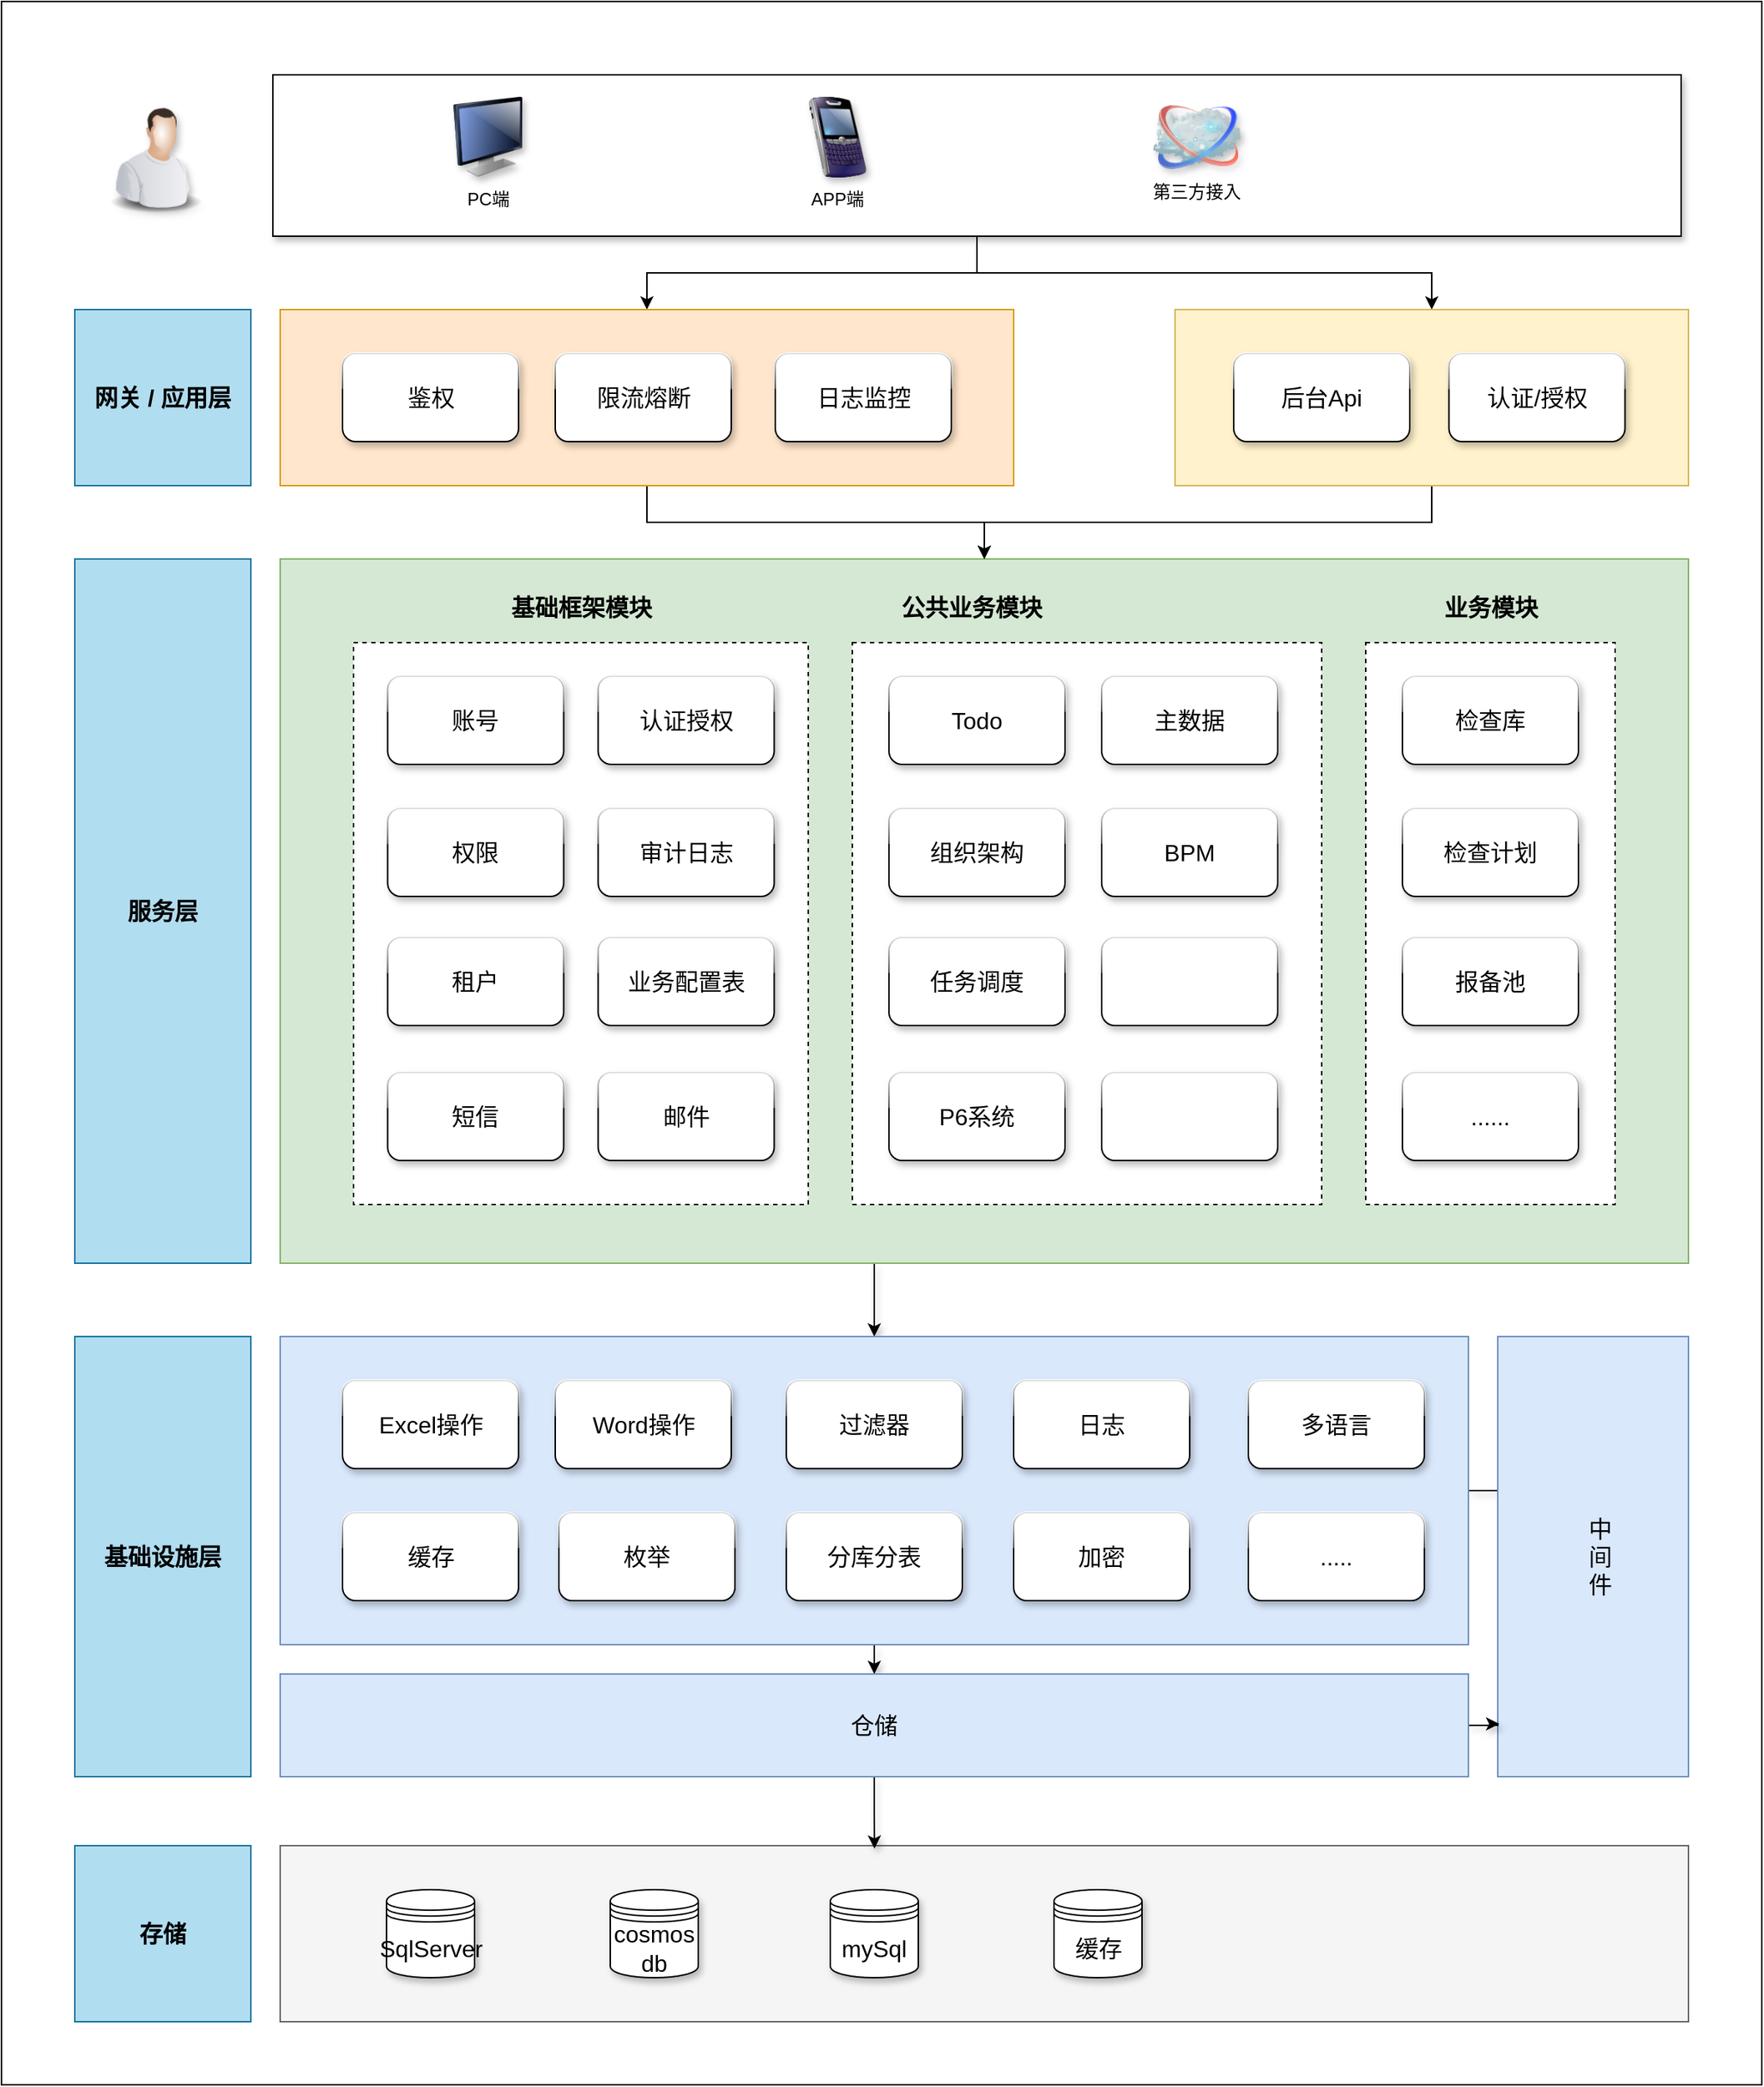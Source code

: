 <mxfile version="14.5.6" type="github">
  <diagram id="t3G-pzk_SLEKTdY6DC6B" name="第 1 页">
    <mxGraphModel dx="1422" dy="762" grid="1" gridSize="10" guides="1" tooltips="1" connect="1" arrows="1" fold="1" page="1" pageScale="1" pageWidth="827" pageHeight="1169" math="0" shadow="0">
      <root>
        <mxCell id="0" />
        <mxCell id="1" parent="0" />
        <mxCell id="U6J5OQ7OiZoA_9P3ea45-144" value="" style="rounded=0;whiteSpace=wrap;html=1;shadow=0;glass=0;sketch=0;strokeWidth=1;fontSize=16;" parent="1" vertex="1">
          <mxGeometry x="250" y="220" width="1200" height="1420" as="geometry" />
        </mxCell>
        <mxCell id="o2Ne5mCiSdssdzf63n3L-4" style="edgeStyle=orthogonalEdgeStyle;rounded=0;orthogonalLoop=1;jettySize=auto;html=1;entryX=0.5;entryY=0;entryDx=0;entryDy=0;" parent="1" source="U6J5OQ7OiZoA_9P3ea45-149" target="U6J5OQ7OiZoA_9P3ea45-127" edge="1">
          <mxGeometry relative="1" as="geometry" />
        </mxCell>
        <mxCell id="o2Ne5mCiSdssdzf63n3L-5" style="edgeStyle=orthogonalEdgeStyle;rounded=0;orthogonalLoop=1;jettySize=auto;html=1;" parent="1" source="U6J5OQ7OiZoA_9P3ea45-149" target="U6J5OQ7OiZoA_9P3ea45-120" edge="1">
          <mxGeometry relative="1" as="geometry" />
        </mxCell>
        <mxCell id="U6J5OQ7OiZoA_9P3ea45-149" value="" style="rounded=0;whiteSpace=wrap;html=1;shadow=1;glass=0;sketch=0;strokeWidth=1;fontSize=16;" parent="1" vertex="1">
          <mxGeometry x="435" y="270" width="960" height="110" as="geometry" />
        </mxCell>
        <mxCell id="U6J5OQ7OiZoA_9P3ea45-136" style="edgeStyle=orthogonalEdgeStyle;rounded=0;orthogonalLoop=1;jettySize=auto;html=1;entryX=0.5;entryY=0;entryDx=0;entryDy=0;shadow=1;fontSize=16;" parent="1" source="U6J5OQ7OiZoA_9P3ea45-7" target="U6J5OQ7OiZoA_9P3ea45-9" edge="1">
          <mxGeometry relative="1" as="geometry">
            <Array as="points">
              <mxPoint x="845" y="1110" />
              <mxPoint x="845" y="1110" />
            </Array>
          </mxGeometry>
        </mxCell>
        <mxCell id="U6J5OQ7OiZoA_9P3ea45-7" value="" style="rounded=0;whiteSpace=wrap;html=1;fontSize=16;fillColor=#d5e8d4;strokeColor=#82b366;" parent="1" vertex="1">
          <mxGeometry x="440" y="600" width="960" height="480" as="geometry" />
        </mxCell>
        <mxCell id="U6J5OQ7OiZoA_9P3ea45-60" value="" style="rounded=0;whiteSpace=wrap;html=1;dashed=1;fontSize=16;" parent="1" vertex="1">
          <mxGeometry x="490" y="657" width="310" height="383" as="geometry" />
        </mxCell>
        <mxCell id="U6J5OQ7OiZoA_9P3ea45-8" value="&lt;font style=&quot;vertical-align: inherit; font-size: 16px;&quot;&gt;&lt;font style=&quot;vertical-align: inherit; font-size: 16px;&quot;&gt;服务层&lt;/font&gt;&lt;/font&gt;" style="rounded=0;whiteSpace=wrap;html=1;fontStyle=1;fontSize=16;labelPosition=center;verticalLabelPosition=middle;align=center;verticalAlign=middle;horizontal=1;fillColor=#b1ddf0;strokeColor=#10739e;" parent="1" vertex="1">
          <mxGeometry x="300" y="600" width="120" height="480" as="geometry" />
        </mxCell>
        <mxCell id="U6J5OQ7OiZoA_9P3ea45-172" value="" style="edgeStyle=orthogonalEdgeStyle;rounded=0;orthogonalLoop=1;jettySize=auto;html=1;shadow=1;fontSize=16;" parent="1" source="U6J5OQ7OiZoA_9P3ea45-9" edge="1">
          <mxGeometry relative="1" as="geometry">
            <mxPoint x="1269" y="1235" as="targetPoint" />
            <Array as="points" />
          </mxGeometry>
        </mxCell>
        <mxCell id="U6J5OQ7OiZoA_9P3ea45-173" value="" style="edgeStyle=orthogonalEdgeStyle;rounded=0;orthogonalLoop=1;jettySize=auto;html=1;shadow=1;fontSize=16;entryX=0.5;entryY=0;entryDx=0;entryDy=0;" parent="1" source="U6J5OQ7OiZoA_9P3ea45-9" target="U6J5OQ7OiZoA_9P3ea45-155" edge="1">
          <mxGeometry relative="1" as="geometry" />
        </mxCell>
        <mxCell id="U6J5OQ7OiZoA_9P3ea45-9" value="" style="rounded=0;whiteSpace=wrap;html=1;fontSize=16;fillColor=#dae8fc;strokeColor=#6c8ebf;" parent="1" vertex="1">
          <mxGeometry x="440" y="1130" width="810" height="210" as="geometry" />
        </mxCell>
        <mxCell id="U6J5OQ7OiZoA_9P3ea45-10" value="&lt;font style=&quot;vertical-align: inherit; font-size: 16px;&quot;&gt;&lt;font style=&quot;vertical-align: inherit; font-size: 16px;&quot;&gt;基础设施层&lt;/font&gt;&lt;/font&gt;" style="rounded=0;whiteSpace=wrap;html=1;fontSize=16;fillColor=#b1ddf0;strokeColor=#10739e;fontStyle=1" parent="1" vertex="1">
          <mxGeometry x="300" y="1130" width="120" height="300" as="geometry" />
        </mxCell>
        <mxCell id="U6J5OQ7OiZoA_9P3ea45-11" value="&lt;font style=&quot;vertical-align: inherit; font-size: 16px;&quot;&gt;&lt;font style=&quot;vertical-align: inherit; font-size: 16px;&quot;&gt;&lt;font style=&quot;vertical-align: inherit; font-size: 16px;&quot;&gt;&lt;font style=&quot;vertical-align: inherit; font-size: 16px;&quot;&gt;&lt;font style=&quot;vertical-align: inherit; font-size: 16px;&quot;&gt;&lt;font style=&quot;vertical-align: inherit; font-size: 16px;&quot;&gt;账号&lt;/font&gt;&lt;/font&gt;&lt;/font&gt;&lt;/font&gt;&lt;/font&gt;&lt;/font&gt;" style="rounded=1;whiteSpace=wrap;html=1;fontSize=16;shadow=1;glass=1;" parent="1" vertex="1">
          <mxGeometry x="513.25" y="680" width="120" height="60" as="geometry" />
        </mxCell>
        <mxCell id="U6J5OQ7OiZoA_9P3ea45-12" value="&lt;font style=&quot;vertical-align: inherit; font-size: 16px;&quot;&gt;&lt;font style=&quot;vertical-align: inherit; font-size: 16px;&quot;&gt;&lt;font style=&quot;vertical-align: inherit; font-size: 16px;&quot;&gt;&lt;font style=&quot;vertical-align: inherit; font-size: 16px;&quot;&gt;认证授权&lt;/font&gt;&lt;/font&gt;&lt;/font&gt;&lt;/font&gt;" style="rounded=1;whiteSpace=wrap;html=1;fontSize=16;shadow=1;glass=1;" parent="1" vertex="1">
          <mxGeometry x="656.75" y="680" width="120" height="60" as="geometry" />
        </mxCell>
        <mxCell id="U6J5OQ7OiZoA_9P3ea45-13" value="&lt;font style=&quot;vertical-align: inherit; font-size: 16px;&quot;&gt;&lt;font style=&quot;vertical-align: inherit; font-size: 16px;&quot;&gt;权限&lt;/font&gt;&lt;/font&gt;" style="rounded=1;whiteSpace=wrap;html=1;fontSize=16;shadow=1;glass=1;" parent="1" vertex="1">
          <mxGeometry x="513.25" y="770" width="120" height="60" as="geometry" />
        </mxCell>
        <mxCell id="U6J5OQ7OiZoA_9P3ea45-61" value="&lt;font style=&quot;vertical-align: inherit ; font-size: 16px&quot;&gt;&lt;font style=&quot;vertical-align: inherit ; font-size: 16px&quot;&gt;基础框架模块&lt;/font&gt;&lt;/font&gt;" style="text;html=1;align=center;verticalAlign=middle;whiteSpace=wrap;rounded=0;fontStyle=1;fontSize=16;" parent="1" vertex="1">
          <mxGeometry x="583.75" y="623" width="122.5" height="20" as="geometry" />
        </mxCell>
        <mxCell id="U6J5OQ7OiZoA_9P3ea45-62" value="" style="rounded=0;whiteSpace=wrap;html=1;dashed=1;fontSize=16;" parent="1" vertex="1">
          <mxGeometry x="830" y="657" width="320" height="383" as="geometry" />
        </mxCell>
        <mxCell id="U6J5OQ7OiZoA_9P3ea45-63" value="&lt;font style=&quot;vertical-align: inherit; font-size: 16px;&quot;&gt;&lt;font style=&quot;vertical-align: inherit; font-size: 16px;&quot;&gt;&lt;font style=&quot;vertical-align: inherit; font-size: 16px;&quot;&gt;&lt;font style=&quot;vertical-align: inherit; font-size: 16px;&quot;&gt;&lt;font style=&quot;vertical-align: inherit; font-size: 16px;&quot;&gt;&lt;font style=&quot;vertical-align: inherit; font-size: 16px;&quot;&gt;&lt;font style=&quot;vertical-align: inherit; font-size: 16px;&quot;&gt;&lt;font style=&quot;vertical-align: inherit; font-size: 16px;&quot;&gt;Todo&lt;/font&gt;&lt;/font&gt;&lt;/font&gt;&lt;/font&gt;&lt;/font&gt;&lt;/font&gt;&lt;/font&gt;&lt;/font&gt;" style="rounded=1;whiteSpace=wrap;html=1;fontSize=16;shadow=1;glass=1;" parent="1" vertex="1">
          <mxGeometry x="855" y="680" width="120" height="60" as="geometry" />
        </mxCell>
        <mxCell id="U6J5OQ7OiZoA_9P3ea45-64" value="&lt;font style=&quot;vertical-align: inherit; font-size: 16px;&quot;&gt;&lt;font style=&quot;vertical-align: inherit; font-size: 16px;&quot;&gt;&lt;font style=&quot;vertical-align: inherit; font-size: 16px;&quot;&gt;&lt;font style=&quot;vertical-align: inherit; font-size: 16px;&quot;&gt;组织架构&lt;/font&gt;&lt;/font&gt;&lt;/font&gt;&lt;/font&gt;" style="rounded=1;whiteSpace=wrap;html=1;fontSize=16;shadow=1;glass=1;" parent="1" vertex="1">
          <mxGeometry x="855" y="770" width="120" height="60" as="geometry" />
        </mxCell>
        <mxCell id="U6J5OQ7OiZoA_9P3ea45-65" value="任务调度" style="rounded=1;whiteSpace=wrap;html=1;fontSize=16;shadow=1;glass=1;" parent="1" vertex="1">
          <mxGeometry x="855" y="858" width="120" height="60" as="geometry" />
        </mxCell>
        <mxCell id="U6J5OQ7OiZoA_9P3ea45-66" value="公共业务模块" style="text;html=1;align=center;verticalAlign=middle;whiteSpace=wrap;rounded=0;fontStyle=1;fontSize=16;" parent="1" vertex="1">
          <mxGeometry x="855" y="623" width="112.5" height="20" as="geometry" />
        </mxCell>
        <mxCell id="U6J5OQ7OiZoA_9P3ea45-67" value="" style="rounded=0;whiteSpace=wrap;html=1;dashed=1;fontSize=16;" parent="1" vertex="1">
          <mxGeometry x="1180" y="657" width="170" height="383" as="geometry" />
        </mxCell>
        <mxCell id="U6J5OQ7OiZoA_9P3ea45-68" value="&lt;font style=&quot;vertical-align: inherit; font-size: 16px;&quot;&gt;&lt;font style=&quot;vertical-align: inherit; font-size: 16px;&quot;&gt;&lt;font style=&quot;vertical-align: inherit; font-size: 16px;&quot;&gt;&lt;font style=&quot;vertical-align: inherit; font-size: 16px;&quot;&gt;&lt;font style=&quot;vertical-align: inherit; font-size: 16px;&quot;&gt;&lt;font style=&quot;vertical-align: inherit; font-size: 16px;&quot;&gt;&lt;font style=&quot;vertical-align: inherit; font-size: 16px;&quot;&gt;&lt;font style=&quot;vertical-align: inherit; font-size: 16px;&quot;&gt;检查库&lt;/font&gt;&lt;/font&gt;&lt;/font&gt;&lt;/font&gt;&lt;/font&gt;&lt;/font&gt;&lt;/font&gt;&lt;/font&gt;" style="rounded=1;whiteSpace=wrap;html=1;fontSize=16;shadow=1;glass=1;" parent="1" vertex="1">
          <mxGeometry x="1205" y="680" width="120" height="60" as="geometry" />
        </mxCell>
        <mxCell id="U6J5OQ7OiZoA_9P3ea45-69" value="&lt;font style=&quot;vertical-align: inherit; font-size: 16px;&quot;&gt;&lt;font style=&quot;vertical-align: inherit; font-size: 16px;&quot;&gt;&lt;font style=&quot;vertical-align: inherit; font-size: 16px;&quot;&gt;&lt;font style=&quot;vertical-align: inherit; font-size: 16px;&quot;&gt;检查计划&lt;/font&gt;&lt;/font&gt;&lt;/font&gt;&lt;/font&gt;" style="rounded=1;whiteSpace=wrap;html=1;fontSize=16;shadow=1;glass=1;" parent="1" vertex="1">
          <mxGeometry x="1205" y="770" width="120" height="60" as="geometry" />
        </mxCell>
        <mxCell id="U6J5OQ7OiZoA_9P3ea45-70" value="报备池" style="rounded=1;whiteSpace=wrap;html=1;fontSize=16;shadow=1;glass=1;" parent="1" vertex="1">
          <mxGeometry x="1205" y="858" width="120" height="60" as="geometry" />
        </mxCell>
        <mxCell id="U6J5OQ7OiZoA_9P3ea45-71" value="业务模块" style="text;html=1;align=center;verticalAlign=middle;whiteSpace=wrap;rounded=0;fontStyle=1;fontSize=16;" parent="1" vertex="1">
          <mxGeometry x="1208.75" y="623" width="112.5" height="20" as="geometry" />
        </mxCell>
        <mxCell id="U6J5OQ7OiZoA_9P3ea45-72" value="&lt;font style=&quot;vertical-align: inherit; font-size: 16px;&quot;&gt;&lt;font style=&quot;vertical-align: inherit; font-size: 16px;&quot;&gt;Excel操作&lt;/font&gt;&lt;/font&gt;" style="rounded=1;whiteSpace=wrap;html=1;fontSize=16;shadow=1;glass=1;" parent="1" vertex="1">
          <mxGeometry x="482.5" y="1160" width="120" height="60" as="geometry" />
        </mxCell>
        <mxCell id="U6J5OQ7OiZoA_9P3ea45-73" value="&lt;font style=&quot;vertical-align: inherit; font-size: 16px;&quot;&gt;&lt;font style=&quot;vertical-align: inherit; font-size: 16px;&quot;&gt;Word操作&lt;/font&gt;&lt;/font&gt;" style="rounded=1;whiteSpace=wrap;html=1;fontSize=16;shadow=1;glass=1;" parent="1" vertex="1">
          <mxGeometry x="627.5" y="1160" width="120" height="60" as="geometry" />
        </mxCell>
        <mxCell id="U6J5OQ7OiZoA_9P3ea45-75" value="&lt;font style=&quot;vertical-align: inherit; font-size: 16px;&quot;&gt;&lt;font style=&quot;vertical-align: inherit; font-size: 16px;&quot;&gt;加密&lt;/font&gt;&lt;/font&gt;" style="rounded=1;whiteSpace=wrap;html=1;fontSize=16;shadow=1;glass=1;" parent="1" vertex="1">
          <mxGeometry x="940" y="1250" width="120" height="60" as="geometry" />
        </mxCell>
        <mxCell id="U6J5OQ7OiZoA_9P3ea45-76" value="&lt;font style=&quot;vertical-align: inherit ; font-size: 16px&quot;&gt;&lt;font style=&quot;vertical-align: inherit ; font-size: 16px&quot;&gt;日志&lt;/font&gt;&lt;/font&gt;" style="rounded=1;whiteSpace=wrap;html=1;fontSize=16;shadow=1;glass=1;" parent="1" vertex="1">
          <mxGeometry x="940" y="1160" width="120" height="60" as="geometry" />
        </mxCell>
        <mxCell id="U6J5OQ7OiZoA_9P3ea45-77" value="&lt;font style=&quot;vertical-align: inherit ; font-size: 16px&quot;&gt;&lt;font style=&quot;vertical-align: inherit ; font-size: 16px&quot;&gt;缓存&lt;/font&gt;&lt;/font&gt;" style="rounded=1;whiteSpace=wrap;html=1;fontSize=16;shadow=1;glass=1;" parent="1" vertex="1">
          <mxGeometry x="482.5" y="1250" width="120" height="60" as="geometry" />
        </mxCell>
        <mxCell id="U6J5OQ7OiZoA_9P3ea45-79" value="&lt;font style=&quot;vertical-align: inherit ; font-size: 16px&quot;&gt;&lt;font style=&quot;vertical-align: inherit ; font-size: 16px&quot;&gt;分库分表&lt;/font&gt;&lt;/font&gt;" style="rounded=1;whiteSpace=wrap;html=1;fontSize=16;shadow=1;glass=1;" parent="1" vertex="1">
          <mxGeometry x="785" y="1250" width="120" height="60" as="geometry" />
        </mxCell>
        <mxCell id="U6J5OQ7OiZoA_9P3ea45-80" value="审计日志" style="rounded=1;whiteSpace=wrap;html=1;fontSize=16;shadow=1;glass=1;" parent="1" vertex="1">
          <mxGeometry x="656.75" y="770" width="120" height="60" as="geometry" />
        </mxCell>
        <mxCell id="U6J5OQ7OiZoA_9P3ea45-81" value="租户" style="rounded=1;whiteSpace=wrap;html=1;fontSize=16;shadow=1;glass=1;" parent="1" vertex="1">
          <mxGeometry x="513.25" y="858" width="120" height="60" as="geometry" />
        </mxCell>
        <mxCell id="U6J5OQ7OiZoA_9P3ea45-83" value="业务配置表" style="rounded=1;whiteSpace=wrap;html=1;fontSize=16;shadow=1;glass=1;" parent="1" vertex="1">
          <mxGeometry x="656.75" y="858" width="120" height="60" as="geometry" />
        </mxCell>
        <mxCell id="U6J5OQ7OiZoA_9P3ea45-84" value="&lt;span&gt;短信&lt;/span&gt;" style="rounded=1;whiteSpace=wrap;html=1;fontSize=16;shadow=1;glass=1;" parent="1" vertex="1">
          <mxGeometry x="513.25" y="950" width="120" height="60" as="geometry" />
        </mxCell>
        <mxCell id="U6J5OQ7OiZoA_9P3ea45-85" value="邮件" style="rounded=1;whiteSpace=wrap;html=1;fontSize=16;shadow=1;glass=1;" parent="1" vertex="1">
          <mxGeometry x="656.75" y="950" width="120" height="60" as="geometry" />
        </mxCell>
        <mxCell id="U6J5OQ7OiZoA_9P3ea45-86" value="P6系统" style="rounded=1;whiteSpace=wrap;html=1;fontSize=16;shadow=1;glass=1;" parent="1" vertex="1">
          <mxGeometry x="855" y="950" width="120" height="60" as="geometry" />
        </mxCell>
        <mxCell id="U6J5OQ7OiZoA_9P3ea45-87" value="......" style="rounded=1;whiteSpace=wrap;html=1;fontSize=16;shadow=1;glass=1;" parent="1" vertex="1">
          <mxGeometry x="1205" y="950" width="120" height="60" as="geometry" />
        </mxCell>
        <mxCell id="U6J5OQ7OiZoA_9P3ea45-102" value="枚举" style="rounded=1;whiteSpace=wrap;html=1;fontSize=16;shadow=1;glass=1;" parent="1" vertex="1">
          <mxGeometry x="630" y="1250" width="120" height="60" as="geometry" />
        </mxCell>
        <mxCell id="U6J5OQ7OiZoA_9P3ea45-103" value="过滤器" style="rounded=1;whiteSpace=wrap;html=1;fontSize=16;shadow=1;glass=1;" parent="1" vertex="1">
          <mxGeometry x="785" y="1160" width="120" height="60" as="geometry" />
        </mxCell>
        <mxCell id="U6J5OQ7OiZoA_9P3ea45-105" value="" style="rounded=0;whiteSpace=wrap;html=1;fontSize=16;fillColor=#f5f5f5;strokeColor=#666666;fontColor=#333333;" parent="1" vertex="1">
          <mxGeometry x="440" y="1477" width="960" height="120" as="geometry" />
        </mxCell>
        <mxCell id="U6J5OQ7OiZoA_9P3ea45-106" value="&lt;font style=&quot;vertical-align: inherit ; font-size: 16px&quot;&gt;&lt;font style=&quot;vertical-align: inherit ; font-size: 16px&quot;&gt;存储&lt;/font&gt;&lt;/font&gt;" style="rounded=0;whiteSpace=wrap;html=1;fontSize=16;fillColor=#b1ddf0;strokeColor=#10739e;fontStyle=1" parent="1" vertex="1">
          <mxGeometry x="300" y="1477" width="120" height="120" as="geometry" />
        </mxCell>
        <mxCell id="U6J5OQ7OiZoA_9P3ea45-117" value="SqlServer" style="shape=datastore;whiteSpace=wrap;html=1;shadow=1;glass=1;sketch=0;strokeWidth=1;fontSize=16;" parent="1" vertex="1">
          <mxGeometry x="512.5" y="1507" width="60" height="60" as="geometry" />
        </mxCell>
        <mxCell id="U6J5OQ7OiZoA_9P3ea45-118" value="cosmos db" style="shape=datastore;whiteSpace=wrap;html=1;shadow=1;glass=1;sketch=0;strokeWidth=1;fontSize=16;" parent="1" vertex="1">
          <mxGeometry x="665" y="1507" width="60" height="60" as="geometry" />
        </mxCell>
        <mxCell id="U6J5OQ7OiZoA_9P3ea45-119" value="mySql" style="shape=datastore;whiteSpace=wrap;html=1;shadow=1;glass=1;sketch=0;strokeWidth=1;fontSize=16;" parent="1" vertex="1">
          <mxGeometry x="815" y="1507" width="60" height="60" as="geometry" />
        </mxCell>
        <mxCell id="o2Ne5mCiSdssdzf63n3L-6" style="edgeStyle=orthogonalEdgeStyle;rounded=0;orthogonalLoop=1;jettySize=auto;html=1;" parent="1" source="U6J5OQ7OiZoA_9P3ea45-120" target="U6J5OQ7OiZoA_9P3ea45-7" edge="1">
          <mxGeometry relative="1" as="geometry" />
        </mxCell>
        <mxCell id="U6J5OQ7OiZoA_9P3ea45-120" value="" style="rounded=0;whiteSpace=wrap;html=1;fontSize=16;fillColor=#fff2cc;strokeColor=#d6b656;" parent="1" vertex="1">
          <mxGeometry x="1050" y="430" width="350" height="120" as="geometry" />
        </mxCell>
        <mxCell id="U6J5OQ7OiZoA_9P3ea45-121" value="网关 / 应用层" style="rounded=0;whiteSpace=wrap;html=1;fontSize=16;fillColor=#b1ddf0;strokeColor=#10739e;fontStyle=1" parent="1" vertex="1">
          <mxGeometry x="300" y="430" width="120" height="120" as="geometry" />
        </mxCell>
        <mxCell id="U6J5OQ7OiZoA_9P3ea45-122" value="&lt;font style=&quot;vertical-align: inherit ; font-size: 16px&quot;&gt;&lt;font style=&quot;vertical-align: inherit ; font-size: 16px&quot;&gt;后台Api&lt;/font&gt;&lt;/font&gt;" style="rounded=1;whiteSpace=wrap;html=1;fontSize=16;shadow=1;glass=1;" parent="1" vertex="1">
          <mxGeometry x="1090" y="460" width="120" height="60" as="geometry" />
        </mxCell>
        <mxCell id="U6J5OQ7OiZoA_9P3ea45-125" value="&lt;font style=&quot;vertical-align: inherit ; font-size: 16px&quot;&gt;&lt;font style=&quot;vertical-align: inherit ; font-size: 16px&quot;&gt;认证/&lt;/font&gt;&lt;/font&gt;授权" style="rounded=1;whiteSpace=wrap;html=1;fontSize=16;shadow=1;glass=1;" parent="1" vertex="1">
          <mxGeometry x="1236.75" y="460" width="120" height="60" as="geometry" />
        </mxCell>
        <mxCell id="o2Ne5mCiSdssdzf63n3L-7" style="edgeStyle=orthogonalEdgeStyle;rounded=0;orthogonalLoop=1;jettySize=auto;html=1;entryX=0.5;entryY=0;entryDx=0;entryDy=0;" parent="1" source="U6J5OQ7OiZoA_9P3ea45-127" target="U6J5OQ7OiZoA_9P3ea45-7" edge="1">
          <mxGeometry relative="1" as="geometry" />
        </mxCell>
        <mxCell id="U6J5OQ7OiZoA_9P3ea45-127" value="" style="rounded=0;whiteSpace=wrap;html=1;fontSize=16;fillColor=#ffe6cc;strokeColor=#d79b00;" parent="1" vertex="1">
          <mxGeometry x="440" y="430" width="500" height="120" as="geometry" />
        </mxCell>
        <mxCell id="U6J5OQ7OiZoA_9P3ea45-129" value="&lt;font style=&quot;vertical-align: inherit ; font-size: 16px&quot;&gt;&lt;font style=&quot;vertical-align: inherit ; font-size: 16px&quot;&gt;鉴权&lt;/font&gt;&lt;/font&gt;" style="rounded=1;whiteSpace=wrap;html=1;fontSize=16;shadow=1;glass=1;" parent="1" vertex="1">
          <mxGeometry x="482.5" y="460" width="120" height="60" as="geometry" />
        </mxCell>
        <mxCell id="U6J5OQ7OiZoA_9P3ea45-130" value="&lt;font style=&quot;vertical-align: inherit ; font-size: 16px&quot;&gt;&lt;font style=&quot;vertical-align: inherit ; font-size: 16px&quot;&gt;限流熔断&lt;/font&gt;&lt;/font&gt;" style="rounded=1;whiteSpace=wrap;html=1;fontSize=16;shadow=1;glass=1;" parent="1" vertex="1">
          <mxGeometry x="627.5" y="460" width="120" height="60" as="geometry" />
        </mxCell>
        <mxCell id="U6J5OQ7OiZoA_9P3ea45-131" value="&lt;font style=&quot;vertical-align: inherit ; font-size: 16px&quot;&gt;&lt;font style=&quot;vertical-align: inherit ; font-size: 16px&quot;&gt;日志监控&lt;/font&gt;&lt;/font&gt;" style="rounded=1;whiteSpace=wrap;html=1;fontSize=16;shadow=1;glass=1;" parent="1" vertex="1">
          <mxGeometry x="777.5" y="460" width="120" height="60" as="geometry" />
        </mxCell>
        <mxCell id="U6J5OQ7OiZoA_9P3ea45-141" value="缓存" style="shape=datastore;whiteSpace=wrap;html=1;shadow=1;glass=1;sketch=0;strokeWidth=1;fontSize=16;" parent="1" vertex="1">
          <mxGeometry x="967.5" y="1507" width="60" height="60" as="geometry" />
        </mxCell>
        <mxCell id="U6J5OQ7OiZoA_9P3ea45-142" value="" style="rounded=0;html=1;fontSize=16;fillColor=#dae8fc;strokeColor=#6c8ebf;horizontal=0;whiteSpace=wrap;labelPosition=center;verticalLabelPosition=middle;align=center;verticalAlign=middle;" parent="1" vertex="1">
          <mxGeometry x="1270" y="1130" width="130" height="300" as="geometry" />
        </mxCell>
        <mxCell id="U6J5OQ7OiZoA_9P3ea45-143" value="中间件" style="text;html=1;strokeColor=none;fillColor=none;align=center;verticalAlign=middle;whiteSpace=wrap;rounded=0;shadow=1;glass=1;sketch=1;fontSize=16;" parent="1" vertex="1">
          <mxGeometry x="1325" y="1200" width="30" height="160" as="geometry" />
        </mxCell>
        <mxCell id="U6J5OQ7OiZoA_9P3ea45-146" value="" style="image;html=1;image=img/lib/clip_art/computers/Monitor_128x128.png;shadow=1;glass=0;sketch=0;strokeWidth=1;fontSize=16;" parent="1" vertex="1">
          <mxGeometry x="555" y="285" width="53.5" height="55" as="geometry" />
        </mxCell>
        <mxCell id="U6J5OQ7OiZoA_9P3ea45-147" value="" style="image;html=1;image=img/lib/clip_art/telecommunication/BlackBerry_128x128.png;shadow=1;glass=0;sketch=0;strokeWidth=1;fontSize=16;" parent="1" vertex="1">
          <mxGeometry x="795" y="285" width="50" height="55" as="geometry" />
        </mxCell>
        <mxCell id="U6J5OQ7OiZoA_9P3ea45-151" value="" style="image;html=1;image=img/lib/clip_art/people/Worker_Man_128x128.png;shadow=1;glass=0;sketch=0;strokeWidth=1;fontSize=16;" parent="1" vertex="1">
          <mxGeometry x="315" y="285" width="80" height="80" as="geometry" />
        </mxCell>
        <mxCell id="U6J5OQ7OiZoA_9P3ea45-152" value="" style="image;html=1;image=img/lib/clip_art/networking/Cloud_128x128.png;shadow=1;glass=0;sketch=0;strokeWidth=1;fontSize=16;" parent="1" vertex="1">
          <mxGeometry x="1035" y="285" width="60" height="55" as="geometry" />
        </mxCell>
        <mxCell id="U6J5OQ7OiZoA_9P3ea45-166" value="" style="edgeStyle=orthogonalEdgeStyle;rounded=0;orthogonalLoop=1;jettySize=auto;html=1;shadow=1;fontSize=16;entryX=0.422;entryY=0.017;entryDx=0;entryDy=0;entryPerimeter=0;" parent="1" source="U6J5OQ7OiZoA_9P3ea45-155" target="U6J5OQ7OiZoA_9P3ea45-105" edge="1">
          <mxGeometry relative="1" as="geometry">
            <mxPoint x="845" y="1470" as="targetPoint" />
          </mxGeometry>
        </mxCell>
        <mxCell id="U6J5OQ7OiZoA_9P3ea45-167" value="" style="edgeStyle=orthogonalEdgeStyle;rounded=0;orthogonalLoop=1;jettySize=auto;html=1;shadow=1;fontSize=16;entryX=0.008;entryY=0.88;entryDx=0;entryDy=0;entryPerimeter=0;" parent="1" source="U6J5OQ7OiZoA_9P3ea45-155" target="U6J5OQ7OiZoA_9P3ea45-142" edge="1">
          <mxGeometry relative="1" as="geometry" />
        </mxCell>
        <mxCell id="U6J5OQ7OiZoA_9P3ea45-155" value="" style="rounded=0;whiteSpace=wrap;html=1;fontSize=16;fillColor=#dae8fc;strokeColor=#6c8ebf;" parent="1" vertex="1">
          <mxGeometry x="440" y="1360" width="810" height="70" as="geometry" />
        </mxCell>
        <mxCell id="U6J5OQ7OiZoA_9P3ea45-156" value="仓储" style="text;html=1;strokeColor=none;fillColor=none;align=center;verticalAlign=middle;whiteSpace=wrap;rounded=0;shadow=1;glass=0;sketch=0;fontSize=16;" parent="1" vertex="1">
          <mxGeometry x="825" y="1385" width="40" height="20" as="geometry" />
        </mxCell>
        <mxCell id="U6J5OQ7OiZoA_9P3ea45-157" value="&lt;font style=&quot;vertical-align: inherit ; font-size: 16px&quot;&gt;&lt;font style=&quot;vertical-align: inherit ; font-size: 16px&quot;&gt;&lt;font style=&quot;vertical-align: inherit ; font-size: 16px&quot;&gt;&lt;font style=&quot;vertical-align: inherit ; font-size: 16px&quot;&gt;&lt;font style=&quot;vertical-align: inherit ; font-size: 16px&quot;&gt;&lt;font style=&quot;vertical-align: inherit ; font-size: 16px&quot;&gt;&lt;font style=&quot;vertical-align: inherit ; font-size: 16px&quot;&gt;&lt;font style=&quot;vertical-align: inherit ; font-size: 16px&quot;&gt;主数据&lt;/font&gt;&lt;/font&gt;&lt;/font&gt;&lt;/font&gt;&lt;/font&gt;&lt;/font&gt;&lt;/font&gt;&lt;/font&gt;" style="rounded=1;whiteSpace=wrap;html=1;fontSize=16;shadow=1;glass=1;" parent="1" vertex="1">
          <mxGeometry x="1000" y="680" width="120" height="60" as="geometry" />
        </mxCell>
        <mxCell id="U6J5OQ7OiZoA_9P3ea45-158" value="&lt;font style=&quot;vertical-align: inherit ; font-size: 16px&quot;&gt;&lt;font style=&quot;vertical-align: inherit ; font-size: 16px&quot;&gt;&lt;font style=&quot;vertical-align: inherit ; font-size: 16px&quot;&gt;&lt;font style=&quot;vertical-align: inherit ; font-size: 16px&quot;&gt;BPM&lt;/font&gt;&lt;/font&gt;&lt;/font&gt;&lt;/font&gt;" style="rounded=1;whiteSpace=wrap;html=1;fontSize=16;shadow=1;glass=1;" parent="1" vertex="1">
          <mxGeometry x="1000" y="770" width="120" height="60" as="geometry" />
        </mxCell>
        <mxCell id="U6J5OQ7OiZoA_9P3ea45-159" value="" style="rounded=1;whiteSpace=wrap;html=1;fontSize=16;shadow=1;glass=1;" parent="1" vertex="1">
          <mxGeometry x="1000" y="858" width="120" height="60" as="geometry" />
        </mxCell>
        <mxCell id="U6J5OQ7OiZoA_9P3ea45-160" value="" style="rounded=1;whiteSpace=wrap;html=1;fontSize=16;shadow=1;glass=1;" parent="1" vertex="1">
          <mxGeometry x="1000" y="950" width="120" height="60" as="geometry" />
        </mxCell>
        <mxCell id="U6J5OQ7OiZoA_9P3ea45-163" value="&lt;font style=&quot;vertical-align: inherit ; font-size: 16px&quot;&gt;&lt;font style=&quot;vertical-align: inherit ; font-size: 16px&quot;&gt;多语言&lt;/font&gt;&lt;/font&gt;" style="rounded=1;whiteSpace=wrap;html=1;fontSize=16;shadow=1;glass=1;" parent="1" vertex="1">
          <mxGeometry x="1100" y="1160" width="120" height="60" as="geometry" />
        </mxCell>
        <mxCell id="U6J5OQ7OiZoA_9P3ea45-164" value="&lt;font style=&quot;vertical-align: inherit ; font-size: 16px&quot;&gt;&lt;font style=&quot;vertical-align: inherit ; font-size: 16px&quot;&gt;.....&lt;/font&gt;&lt;/font&gt;" style="rounded=1;whiteSpace=wrap;html=1;fontSize=16;shadow=1;glass=1;" parent="1" vertex="1">
          <mxGeometry x="1100" y="1250" width="120" height="60" as="geometry" />
        </mxCell>
        <mxCell id="o2Ne5mCiSdssdzf63n3L-1" value="PC端" style="text;html=1;strokeColor=none;fillColor=none;align=center;verticalAlign=middle;whiteSpace=wrap;rounded=0;" parent="1" vertex="1">
          <mxGeometry x="562" y="345" width="40" height="20" as="geometry" />
        </mxCell>
        <mxCell id="o2Ne5mCiSdssdzf63n3L-2" value="APP端" style="text;html=1;strokeColor=none;fillColor=none;align=center;verticalAlign=middle;whiteSpace=wrap;rounded=0;" parent="1" vertex="1">
          <mxGeometry x="800" y="345" width="40" height="20" as="geometry" />
        </mxCell>
        <mxCell id="o2Ne5mCiSdssdzf63n3L-3" value="第三方接入" style="text;html=1;strokeColor=none;fillColor=none;align=center;verticalAlign=middle;whiteSpace=wrap;rounded=0;" parent="1" vertex="1">
          <mxGeometry x="1030" y="340" width="70" height="20" as="geometry" />
        </mxCell>
      </root>
    </mxGraphModel>
  </diagram>
</mxfile>
